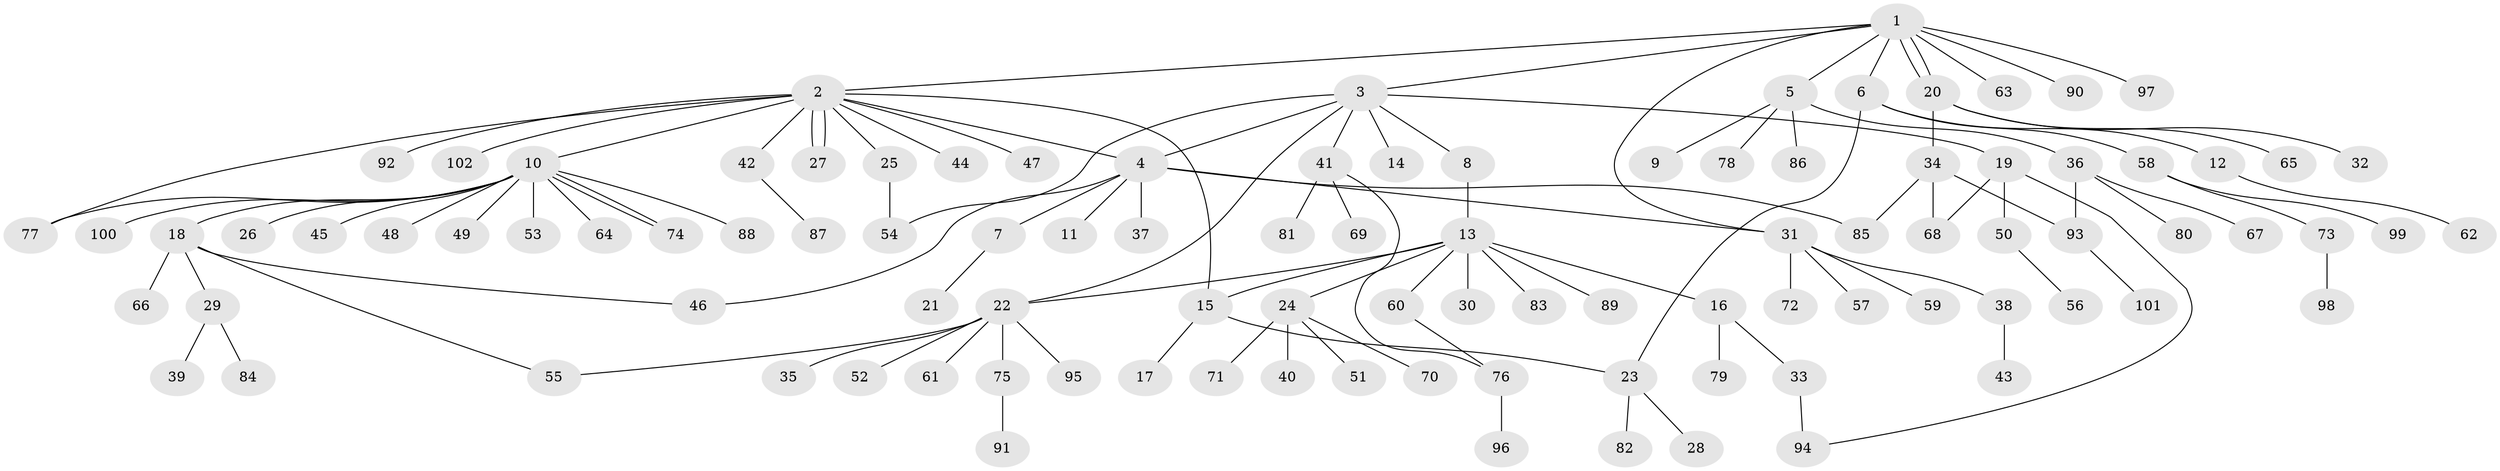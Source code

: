 // coarse degree distribution, {10: 0.05, 13: 0.05, 7: 0.025, 4: 0.05, 3: 0.025, 1: 0.675, 5: 0.025, 2: 0.1}
// Generated by graph-tools (version 1.1) at 2025/18/03/04/25 18:18:24]
// undirected, 102 vertices, 118 edges
graph export_dot {
graph [start="1"]
  node [color=gray90,style=filled];
  1;
  2;
  3;
  4;
  5;
  6;
  7;
  8;
  9;
  10;
  11;
  12;
  13;
  14;
  15;
  16;
  17;
  18;
  19;
  20;
  21;
  22;
  23;
  24;
  25;
  26;
  27;
  28;
  29;
  30;
  31;
  32;
  33;
  34;
  35;
  36;
  37;
  38;
  39;
  40;
  41;
  42;
  43;
  44;
  45;
  46;
  47;
  48;
  49;
  50;
  51;
  52;
  53;
  54;
  55;
  56;
  57;
  58;
  59;
  60;
  61;
  62;
  63;
  64;
  65;
  66;
  67;
  68;
  69;
  70;
  71;
  72;
  73;
  74;
  75;
  76;
  77;
  78;
  79;
  80;
  81;
  82;
  83;
  84;
  85;
  86;
  87;
  88;
  89;
  90;
  91;
  92;
  93;
  94;
  95;
  96;
  97;
  98;
  99;
  100;
  101;
  102;
  1 -- 2;
  1 -- 3;
  1 -- 5;
  1 -- 6;
  1 -- 20;
  1 -- 20;
  1 -- 31;
  1 -- 63;
  1 -- 90;
  1 -- 97;
  2 -- 4;
  2 -- 10;
  2 -- 15;
  2 -- 25;
  2 -- 27;
  2 -- 27;
  2 -- 42;
  2 -- 44;
  2 -- 47;
  2 -- 77;
  2 -- 92;
  2 -- 102;
  3 -- 4;
  3 -- 8;
  3 -- 14;
  3 -- 19;
  3 -- 22;
  3 -- 41;
  3 -- 54;
  4 -- 7;
  4 -- 11;
  4 -- 31;
  4 -- 37;
  4 -- 46;
  4 -- 85;
  5 -- 9;
  5 -- 36;
  5 -- 78;
  5 -- 86;
  6 -- 12;
  6 -- 23;
  6 -- 58;
  7 -- 21;
  8 -- 13;
  10 -- 18;
  10 -- 26;
  10 -- 45;
  10 -- 48;
  10 -- 49;
  10 -- 53;
  10 -- 64;
  10 -- 74;
  10 -- 74;
  10 -- 77;
  10 -- 88;
  10 -- 100;
  12 -- 62;
  13 -- 15;
  13 -- 16;
  13 -- 22;
  13 -- 24;
  13 -- 30;
  13 -- 60;
  13 -- 83;
  13 -- 89;
  15 -- 17;
  15 -- 23;
  16 -- 33;
  16 -- 79;
  18 -- 29;
  18 -- 46;
  18 -- 55;
  18 -- 66;
  19 -- 50;
  19 -- 68;
  19 -- 94;
  20 -- 32;
  20 -- 34;
  20 -- 65;
  22 -- 35;
  22 -- 52;
  22 -- 55;
  22 -- 61;
  22 -- 75;
  22 -- 95;
  23 -- 28;
  23 -- 82;
  24 -- 40;
  24 -- 51;
  24 -- 70;
  24 -- 71;
  25 -- 54;
  29 -- 39;
  29 -- 84;
  31 -- 38;
  31 -- 57;
  31 -- 59;
  31 -- 72;
  33 -- 94;
  34 -- 68;
  34 -- 85;
  34 -- 93;
  36 -- 67;
  36 -- 80;
  36 -- 93;
  38 -- 43;
  41 -- 69;
  41 -- 76;
  41 -- 81;
  42 -- 87;
  50 -- 56;
  58 -- 73;
  58 -- 99;
  60 -- 76;
  73 -- 98;
  75 -- 91;
  76 -- 96;
  93 -- 101;
}

